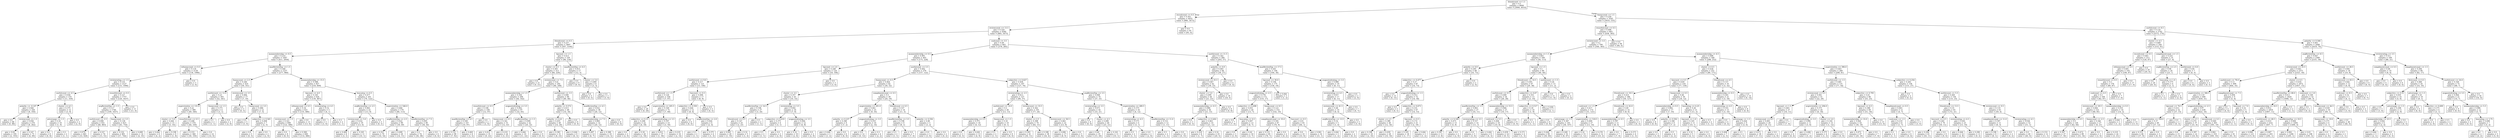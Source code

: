 digraph Tree {
node [shape=box] ;
0 [label="friendcount <= 1.5\ngini = 0.5\nsamples = 8000\nvalue = [3990, 4010]"] ;
1 [label="recoolcount <= 0.5\ngini = 0.343\nsamples = 4455\nvalue = [980, 3475]"] ;
0 -> 1 [labeldistance=2.5, labelangle=45, headlabel="True"] ;
2 [label="reviewcount <= 13.5\ngini = 0.324\nsamples = 4360\nvalue = [885, 3475]"] ;
1 -> 2 ;
3 [label="friendcount <= 0.5\ngini = 0.237\nsamples = 3697\nvalue = [507, 3190]"] ;
2 -> 3 ;
4 [label="monmembership <= 0.5\ngini = 0.214\nsamples = 3367\nvalue = [411, 2956]"] ;
3 -> 4 ;
5 [label="refunnycount <= 0.5\ngini = 0.118\nsamples = 2130\nvalue = [134, 1996]"] ;
4 -> 5 ;
6 [label="reviewrating <= 1.5\ngini = 0.116\nsamples = 2127\nvalue = [131, 1996]"] ;
5 -> 6 ;
7 [label="usefulcount <= 4.5\ngini = 0.058\nsamples = 370\nvalue = [11, 359]"] ;
6 -> 7 ;
8 [label="polarity <= -0.107\ngini = 0.044\nsamples = 358\nvalue = [8, 350]"] ;
7 -> 8 ;
9 [label="gini = 0.0\nsamples = 88\nvalue = [0, 88]"] ;
8 -> 9 ;
10 [label="reviewcount <= 1.5\ngini = 0.058\nsamples = 270\nvalue = [8, 262]"] ;
8 -> 10 ;
11 [label="gini = 0.02\nsamples = 195\nvalue = [2, 193]"] ;
10 -> 11 ;
12 [label="gini = 0.147\nsamples = 75\nvalue = [6, 69]"] ;
10 -> 12 ;
13 [label="cluster <= 4.5\ngini = 0.375\nsamples = 12\nvalue = [3, 9]"] ;
7 -> 13 ;
14 [label="pricerange <= 1.5\ngini = 0.18\nsamples = 10\nvalue = [1, 9]"] ;
13 -> 14 ;
15 [label="gini = 0.0\nsamples = 8\nvalue = [0, 8]"] ;
14 -> 15 ;
16 [label="gini = 0.5\nsamples = 2\nvalue = [1, 1]"] ;
14 -> 16 ;
17 [label="gini = 0.0\nsamples = 2\nvalue = [2, 0]"] ;
13 -> 17 ;
18 [label="reusefulcount <= 0.5\ngini = 0.127\nsamples = 1757\nvalue = [120, 1637]"] ;
6 -> 18 ;
19 [label="avgReviewDay <= 1.5\ngini = 0.117\nsamples = 1746\nvalue = [109, 1637]"] ;
18 -> 19 ;
20 [label="usefulcount <= 2.5\ngini = 0.098\nsamples = 931\nvalue = [48, 883]"] ;
19 -> 20 ;
21 [label="gini = 0.074\nsamples = 861\nvalue = [33, 828]"] ;
20 -> 21 ;
22 [label="gini = 0.337\nsamples = 70\nvalue = [15, 55]"] ;
20 -> 22 ;
23 [label="funnycount <= 3.5\ngini = 0.138\nsamples = 815\nvalue = [61, 754]"] ;
19 -> 23 ;
24 [label="gini = 0.132\nsamples = 801\nvalue = [57, 744]"] ;
23 -> 24 ;
25 [label="gini = 0.408\nsamples = 14\nvalue = [4, 10]"] ;
23 -> 25 ;
26 [label="gini = 0.0\nsamples = 11\nvalue = [11, 0]"] ;
18 -> 26 ;
27 [label="gini = 0.0\nsamples = 3\nvalue = [3, 0]"] ;
5 -> 27 ;
28 [label="maxReviewDay <= 1.5\ngini = 0.348\nsamples = 1237\nvalue = [277, 960]"] ;
4 -> 28 ;
29 [label="funnycount <= 2.5\ngini = 0.246\nsamples = 410\nvalue = [59, 351]"] ;
28 -> 29 ;
30 [label="usefulcount <= 12.0\ngini = 0.23\nsamples = 393\nvalue = [52, 341]"] ;
29 -> 30 ;
31 [label="avgreviewlen <= 131.0\ngini = 0.22\nsamples = 389\nvalue = [49, 340]"] ;
30 -> 31 ;
32 [label="cluster <= 5.0\ngini = 0.444\nsamples = 15\nvalue = [5, 10]"] ;
31 -> 32 ;
33 [label="gini = 0.444\nsamples = 6\nvalue = [4, 2]"] ;
32 -> 33 ;
34 [label="gini = 0.198\nsamples = 9\nvalue = [1, 8]"] ;
32 -> 34 ;
35 [label="reusefulcount <= 0.5\ngini = 0.208\nsamples = 374\nvalue = [44, 330]"] ;
31 -> 35 ;
36 [label="gini = 0.153\nsamples = 360\nvalue = [30, 330]"] ;
35 -> 36 ;
37 [label="gini = 0.0\nsamples = 14\nvalue = [14, 0]"] ;
35 -> 37 ;
38 [label="funnycount <= 1.5\ngini = 0.375\nsamples = 4\nvalue = [3, 1]"] ;
30 -> 38 ;
39 [label="gini = 0.5\nsamples = 2\nvalue = [1, 1]"] ;
38 -> 39 ;
40 [label="gini = 0.0\nsamples = 2\nvalue = [2, 0]"] ;
38 -> 40 ;
41 [label="reviewcount <= 3.5\ngini = 0.484\nsamples = 17\nvalue = [7, 10]"] ;
29 -> 41 ;
42 [label="gini = 0.0\nsamples = 5\nvalue = [0, 5]"] ;
41 -> 42 ;
43 [label="funnycount <= 3.5\ngini = 0.486\nsamples = 12\nvalue = [7, 5]"] ;
41 -> 43 ;
44 [label="gini = 0.0\nsamples = 5\nvalue = [5, 0]"] ;
43 -> 44 ;
45 [label="subjective <= 0.565\ngini = 0.408\nsamples = 7\nvalue = [2, 5]"] ;
43 -> 45 ;
46 [label="gini = 0.0\nsamples = 5\nvalue = [0, 5]"] ;
45 -> 46 ;
47 [label="gini = 0.0\nsamples = 2\nvalue = [2, 0]"] ;
45 -> 47 ;
48 [label="monmembership <= 15.5\ngini = 0.388\nsamples = 827\nvalue = [218, 609]"] ;
28 -> 48 ;
49 [label="tipcount <= 4.0\ngini = 0.345\nsamples = 626\nvalue = [139, 487]"] ;
48 -> 49 ;
50 [label="refunnycount <= 0.5\ngini = 0.34\nsamples = 621\nvalue = [135, 486]"] ;
49 -> 50 ;
51 [label="reviewcount <= 1.5\ngini = 0.321\nsamples = 608\nvalue = [122, 486]"] ;
50 -> 51 ;
52 [label="gini = 0.0\nsamples = 8\nvalue = [8, 0]"] ;
51 -> 52 ;
53 [label="gini = 0.308\nsamples = 600\nvalue = [114, 486]"] ;
51 -> 53 ;
54 [label="gini = 0.0\nsamples = 13\nvalue = [13, 0]"] ;
50 -> 54 ;
55 [label="reviewrating <= 4.5\ngini = 0.32\nsamples = 5\nvalue = [4, 1]"] ;
49 -> 55 ;
56 [label="gini = 0.0\nsamples = 3\nvalue = [3, 0]"] ;
55 -> 56 ;
57 [label="gini = 0.5\nsamples = 2\nvalue = [1, 1]"] ;
55 -> 57 ;
58 [label="buscateg <= 0.5\ngini = 0.477\nsamples = 201\nvalue = [79, 122]"] ;
48 -> 58 ;
59 [label="avgReviewDay <= 2.5\ngini = 0.483\nsamples = 22\nvalue = [13, 9]"] ;
58 -> 59 ;
60 [label="reviewcount <= 5.0\ngini = 0.432\nsamples = 19\nvalue = [13, 6]"] ;
59 -> 60 ;
61 [label="gini = 0.469\nsamples = 8\nvalue = [3, 5]"] ;
60 -> 61 ;
62 [label="gini = 0.165\nsamples = 11\nvalue = [10, 1]"] ;
60 -> 62 ;
63 [label="gini = 0.0\nsamples = 3\nvalue = [0, 3]"] ;
59 -> 63 ;
64 [label="avgreviewlen <= 546.0\ngini = 0.466\nsamples = 179\nvalue = [66, 113]"] ;
58 -> 64 ;
65 [label="avgReviewDay <= 2.5\ngini = 0.422\nsamples = 99\nvalue = [30, 69]"] ;
64 -> 65 ;
66 [label="gini = 0.353\nsamples = 70\nvalue = [16, 54]"] ;
65 -> 66 ;
67 [label="gini = 0.499\nsamples = 29\nvalue = [14, 15]"] ;
65 -> 67 ;
68 [label="maxReviewDay <= 7.5\ngini = 0.495\nsamples = 80\nvalue = [36, 44]"] ;
64 -> 68 ;
69 [label="gini = 0.5\nsamples = 74\nvalue = [36, 38]"] ;
68 -> 69 ;
70 [label="gini = 0.0\nsamples = 6\nvalue = [0, 6]"] ;
68 -> 70 ;
71 [label="tipcount <= 1.5\ngini = 0.413\nsamples = 330\nvalue = [96, 234]"] ;
3 -> 71 ;
72 [label="cluster <= 0.5\ngini = 0.393\nsamples = 313\nvalue = [84, 229]"] ;
71 -> 72 ;
73 [label="gini = 0.0\nsamples = 21\nvalue = [0, 21]"] ;
72 -> 73 ;
74 [label="reviewcount <= 7.5\ngini = 0.41\nsamples = 292\nvalue = [84, 208]"] ;
72 -> 74 ;
75 [label="monmembership <= 1.5\ngini = 0.336\nsamples = 206\nvalue = [44, 162]"] ;
74 -> 75 ;
76 [label="reusefulcount <= 0.5\ngini = 0.196\nsamples = 109\nvalue = [12, 97]"] ;
75 -> 76 ;
77 [label="maxReviewDay <= 4.5\ngini = 0.169\nsamples = 107\nvalue = [10, 97]"] ;
76 -> 77 ;
78 [label="gini = 0.131\nsamples = 99\nvalue = [7, 92]"] ;
77 -> 78 ;
79 [label="gini = 0.469\nsamples = 8\nvalue = [3, 5]"] ;
77 -> 79 ;
80 [label="gini = 0.0\nsamples = 2\nvalue = [2, 0]"] ;
76 -> 80 ;
81 [label="avgpostedrating <= 3.5\ngini = 0.442\nsamples = 97\nvalue = [32, 65]"] ;
75 -> 81 ;
82 [label="funnycount <= 0.5\ngini = 0.341\nsamples = 55\nvalue = [12, 43]"] ;
81 -> 82 ;
83 [label="gini = 0.412\nsamples = 31\nvalue = [9, 22]"] ;
82 -> 83 ;
84 [label="gini = 0.219\nsamples = 24\nvalue = [3, 21]"] ;
82 -> 84 ;
85 [label="avgReviewDay <= 1.5\ngini = 0.499\nsamples = 42\nvalue = [20, 22]"] ;
81 -> 85 ;
86 [label="gini = 0.444\nsamples = 33\nvalue = [11, 22]"] ;
85 -> 86 ;
87 [label="gini = 0.0\nsamples = 9\nvalue = [9, 0]"] ;
85 -> 87 ;
88 [label="usefulcount <= 3.5\ngini = 0.498\nsamples = 86\nvalue = [40, 46]"] ;
74 -> 88 ;
89 [label="polarity <= 0.572\ngini = 0.413\nsamples = 48\nvalue = [14, 34]"] ;
88 -> 89 ;
90 [label="polarity <= 0.41\ngini = 0.455\nsamples = 40\nvalue = [14, 26]"] ;
89 -> 90 ;
91 [label="gini = 0.383\nsamples = 31\nvalue = [8, 23]"] ;
90 -> 91 ;
92 [label="gini = 0.444\nsamples = 9\nvalue = [6, 3]"] ;
90 -> 92 ;
93 [label="gini = 0.0\nsamples = 8\nvalue = [0, 8]"] ;
89 -> 93 ;
94 [label="maxReviewDay <= 4.5\ngini = 0.432\nsamples = 38\nvalue = [26, 12]"] ;
88 -> 94 ;
95 [label="monmembership <= 7.5\ngini = 0.469\nsamples = 32\nvalue = [20, 12]"] ;
94 -> 95 ;
96 [label="gini = 0.497\nsamples = 13\nvalue = [6, 7]"] ;
95 -> 96 ;
97 [label="gini = 0.388\nsamples = 19\nvalue = [14, 5]"] ;
95 -> 97 ;
98 [label="gini = 0.0\nsamples = 6\nvalue = [6, 0]"] ;
94 -> 98 ;
99 [label="maxReviewDay <= 4.5\ngini = 0.415\nsamples = 17\nvalue = [12, 5]"] ;
71 -> 99 ;
100 [label="gini = 0.0\nsamples = 9\nvalue = [9, 0]"] ;
99 -> 100 ;
101 [label="cluster <= 5.0\ngini = 0.469\nsamples = 8\nvalue = [3, 5]"] ;
99 -> 101 ;
102 [label="gini = 0.0\nsamples = 5\nvalue = [0, 5]"] ;
101 -> 102 ;
103 [label="gini = 0.0\nsamples = 3\nvalue = [3, 0]"] ;
101 -> 103 ;
104 [label="coolcount <= 3.5\ngini = 0.49\nsamples = 663\nvalue = [378, 285]"] ;
2 -> 104 ;
105 [label="monmembership <= 0.5\ngini = 0.491\nsamples = 403\nvalue = [175, 228]"] ;
104 -> 105 ;
106 [label="tipcount <= 2.0\ngini = 0.248\nsamples = 124\nvalue = [18, 106]"] ;
105 -> 106 ;
107 [label="usefulcount <= 9.0\ngini = 0.217\nsamples = 121\nvalue = [15, 106]"] ;
106 -> 107 ;
108 [label="usefulcount <= 1.5\ngini = 0.126\nsamples = 104\nvalue = [7, 97]"] ;
107 -> 108 ;
109 [label="gini = 0.0\nsamples = 29\nvalue = [0, 29]"] ;
108 -> 109 ;
110 [label="avgreviewlen <= 205.5\ngini = 0.169\nsamples = 75\nvalue = [7, 68]"] ;
108 -> 110 ;
111 [label="subjective <= 0.15\ngini = 0.298\nsamples = 22\nvalue = [4, 18]"] ;
110 -> 111 ;
112 [label="gini = 0.0\nsamples = 2\nvalue = [2, 0]"] ;
111 -> 112 ;
113 [label="gini = 0.18\nsamples = 20\nvalue = [2, 18]"] ;
111 -> 113 ;
114 [label="avgpostedrating <= 3.5\ngini = 0.107\nsamples = 53\nvalue = [3, 50]"] ;
110 -> 114 ;
115 [label="gini = 0.053\nsamples = 37\nvalue = [1, 36]"] ;
114 -> 115 ;
116 [label="gini = 0.219\nsamples = 16\nvalue = [2, 14]"] ;
114 -> 116 ;
117 [label="fancount <= 0.5\ngini = 0.498\nsamples = 17\nvalue = [8, 9]"] ;
107 -> 117 ;
118 [label="subjective <= 0.559\ngini = 0.444\nsamples = 12\nvalue = [8, 4]"] ;
117 -> 118 ;
119 [label="gini = 0.0\nsamples = 6\nvalue = [6, 0]"] ;
118 -> 119 ;
120 [label="avgReviewDay <= 2.0\ngini = 0.444\nsamples = 6\nvalue = [2, 4]"] ;
118 -> 120 ;
121 [label="gini = 0.5\nsamples = 2\nvalue = [1, 1]"] ;
120 -> 121 ;
122 [label="gini = 0.375\nsamples = 4\nvalue = [1, 3]"] ;
120 -> 122 ;
123 [label="gini = 0.0\nsamples = 5\nvalue = [0, 5]"] ;
117 -> 123 ;
124 [label="gini = 0.0\nsamples = 3\nvalue = [3, 0]"] ;
106 -> 124 ;
125 [label="usefulcount <= 3.5\ngini = 0.492\nsamples = 279\nvalue = [157, 122]"] ;
105 -> 125 ;
126 [label="funnycount <= 0.5\ngini = 0.464\nsamples = 82\nvalue = [30, 52]"] ;
125 -> 126 ;
127 [label="cluster <= 3.5\ngini = 0.357\nsamples = 43\nvalue = [10, 33]"] ;
126 -> 127 ;
128 [label="maxReviewDay <= 14.5\ngini = 0.198\nsamples = 27\nvalue = [3, 24]"] ;
127 -> 128 ;
129 [label="friendcount <= 0.5\ngini = 0.147\nsamples = 25\nvalue = [2, 23]"] ;
128 -> 129 ;
130 [label="gini = 0.095\nsamples = 20\nvalue = [1, 19]"] ;
129 -> 130 ;
131 [label="gini = 0.32\nsamples = 5\nvalue = [1, 4]"] ;
129 -> 131 ;
132 [label="gini = 0.5\nsamples = 2\nvalue = [1, 1]"] ;
128 -> 132 ;
133 [label="reviewrating <= 3.5\ngini = 0.492\nsamples = 16\nvalue = [7, 9]"] ;
127 -> 133 ;
134 [label="subjective <= 0.619\ngini = 0.375\nsamples = 4\nvalue = [3, 1]"] ;
133 -> 134 ;
135 [label="gini = 0.5\nsamples = 2\nvalue = [1, 1]"] ;
134 -> 135 ;
136 [label="gini = 0.0\nsamples = 2\nvalue = [2, 0]"] ;
134 -> 136 ;
137 [label="avgpostedrating <= 3.5\ngini = 0.444\nsamples = 12\nvalue = [4, 8]"] ;
133 -> 137 ;
138 [label="gini = 0.32\nsamples = 10\nvalue = [2, 8]"] ;
137 -> 138 ;
139 [label="gini = 0.0\nsamples = 2\nvalue = [2, 0]"] ;
137 -> 139 ;
140 [label="complimentcount <= 0.5\ngini = 0.5\nsamples = 39\nvalue = [20, 19]"] ;
126 -> 140 ;
141 [label="avgreviewlen <= 291.0\ngini = 0.461\nsamples = 25\nvalue = [9, 16]"] ;
140 -> 141 ;
142 [label="polarity <= 0.237\ngini = 0.346\nsamples = 9\nvalue = [7, 2]"] ;
141 -> 142 ;
143 [label="gini = 0.444\nsamples = 3\nvalue = [1, 2]"] ;
142 -> 143 ;
144 [label="gini = 0.0\nsamples = 6\nvalue = [6, 0]"] ;
142 -> 144 ;
145 [label="avgpostedrating <= 3.5\ngini = 0.219\nsamples = 16\nvalue = [2, 14]"] ;
141 -> 145 ;
146 [label="gini = 0.0\nsamples = 12\nvalue = [0, 12]"] ;
145 -> 146 ;
147 [label="gini = 0.5\nsamples = 4\nvalue = [2, 2]"] ;
145 -> 147 ;
148 [label="friendcount <= 0.5\ngini = 0.337\nsamples = 14\nvalue = [11, 3]"] ;
140 -> 148 ;
149 [label="maxReviewDay <= 3.5\ngini = 0.198\nsamples = 9\nvalue = [8, 1]"] ;
148 -> 149 ;
150 [label="gini = 0.5\nsamples = 2\nvalue = [1, 1]"] ;
149 -> 150 ;
151 [label="gini = 0.0\nsamples = 7\nvalue = [7, 0]"] ;
149 -> 151 ;
152 [label="polarity <= 0.556\ngini = 0.48\nsamples = 5\nvalue = [3, 2]"] ;
148 -> 152 ;
153 [label="gini = 0.0\nsamples = 3\nvalue = [3, 0]"] ;
152 -> 153 ;
154 [label="gini = 0.0\nsamples = 2\nvalue = [0, 2]"] ;
152 -> 154 ;
155 [label="subjective <= 0.627\ngini = 0.458\nsamples = 197\nvalue = [127, 70]"] ;
125 -> 155 ;
156 [label="reviewrating <= 2.5\ngini = 0.413\nsamples = 127\nvalue = [90, 37]"] ;
155 -> 156 ;
157 [label="usefulcount <= 14.0\ngini = 0.5\nsamples = 26\nvalue = [13, 13]"] ;
156 -> 157 ;
158 [label="monmembership <= 2.5\ngini = 0.375\nsamples = 16\nvalue = [4, 12]"] ;
157 -> 158 ;
159 [label="gini = 0.0\nsamples = 3\nvalue = [0, 3]"] ;
158 -> 159 ;
160 [label="gini = 0.426\nsamples = 13\nvalue = [4, 9]"] ;
158 -> 160 ;
161 [label="funnycount <= 1.5\ngini = 0.18\nsamples = 10\nvalue = [9, 1]"] ;
157 -> 161 ;
162 [label="gini = 0.5\nsamples = 2\nvalue = [1, 1]"] ;
161 -> 162 ;
163 [label="gini = 0.0\nsamples = 8\nvalue = [8, 0]"] ;
161 -> 163 ;
164 [label="reviewcount <= 33.5\ngini = 0.362\nsamples = 101\nvalue = [77, 24]"] ;
156 -> 164 ;
165 [label="cluster <= 2.5\ngini = 0.308\nsamples = 79\nvalue = [64, 15]"] ;
164 -> 165 ;
166 [label="gini = 0.393\nsamples = 41\nvalue = [30, 11]"] ;
165 -> 166 ;
167 [label="gini = 0.188\nsamples = 38\nvalue = [34, 4]"] ;
165 -> 167 ;
168 [label="reviewcount <= 58.5\ngini = 0.483\nsamples = 22\nvalue = [13, 9]"] ;
164 -> 168 ;
169 [label="gini = 0.498\nsamples = 17\nvalue = [8, 9]"] ;
168 -> 169 ;
170 [label="gini = 0.0\nsamples = 5\nvalue = [5, 0]"] ;
168 -> 170 ;
171 [label="avgReviewDay <= 3.5\ngini = 0.498\nsamples = 70\nvalue = [37, 33]"] ;
155 -> 171 ;
172 [label="reviewrating <= 3.5\ngini = 0.475\nsamples = 54\nvalue = [33, 21]"] ;
171 -> 172 ;
173 [label="gini = 0.0\nsamples = 8\nvalue = [8, 0]"] ;
172 -> 173 ;
174 [label="cluster <= 4.5\ngini = 0.496\nsamples = 46\nvalue = [25, 21]"] ;
172 -> 174 ;
175 [label="gini = 0.49\nsamples = 35\nvalue = [15, 20]"] ;
174 -> 175 ;
176 [label="gini = 0.165\nsamples = 11\nvalue = [10, 1]"] ;
174 -> 176 ;
177 [label="avgreviewlen <= 289.5\ngini = 0.375\nsamples = 16\nvalue = [4, 12]"] ;
171 -> 177 ;
178 [label="reviewrating <= 4.5\ngini = 0.375\nsamples = 4\nvalue = [3, 1]"] ;
177 -> 178 ;
179 [label="gini = 0.5\nsamples = 2\nvalue = [1, 1]"] ;
178 -> 179 ;
180 [label="gini = 0.0\nsamples = 2\nvalue = [2, 0]"] ;
178 -> 180 ;
181 [label="maxReviewDay <= 11.0\ngini = 0.153\nsamples = 12\nvalue = [1, 11]"] ;
177 -> 181 ;
182 [label="gini = 0.5\nsamples = 2\nvalue = [1, 1]"] ;
181 -> 182 ;
183 [label="gini = 0.0\nsamples = 10\nvalue = [0, 10]"] ;
181 -> 183 ;
184 [label="usefulcount <= 11.5\ngini = 0.342\nsamples = 260\nvalue = [203, 57]"] ;
104 -> 184 ;
185 [label="polarity <= 0.9\ngini = 0.483\nsamples = 66\nvalue = [39, 27]"] ;
184 -> 185 ;
186 [label="reviewcount <= 25.5\ngini = 0.467\nsamples = 62\nvalue = [39, 23]"] ;
185 -> 186 ;
187 [label="cluster <= 5.0\ngini = 0.499\nsamples = 44\nvalue = [21, 23]"] ;
186 -> 187 ;
188 [label="monmembership <= 0.5\ngini = 0.486\nsamples = 36\nvalue = [21, 15]"] ;
187 -> 188 ;
189 [label="gini = 0.0\nsamples = 3\nvalue = [0, 3]"] ;
188 -> 189 ;
190 [label="subjective <= 0.402\ngini = 0.463\nsamples = 33\nvalue = [21, 12]"] ;
188 -> 190 ;
191 [label="gini = 0.219\nsamples = 8\nvalue = [1, 7]"] ;
190 -> 191 ;
192 [label="gini = 0.32\nsamples = 25\nvalue = [20, 5]"] ;
190 -> 192 ;
193 [label="gini = 0.0\nsamples = 8\nvalue = [0, 8]"] ;
187 -> 193 ;
194 [label="gini = 0.0\nsamples = 18\nvalue = [18, 0]"] ;
186 -> 194 ;
195 [label="gini = 0.0\nsamples = 4\nvalue = [0, 4]"] ;
185 -> 195 ;
196 [label="maxReviewDay <= 17.5\ngini = 0.261\nsamples = 194\nvalue = [164, 30]"] ;
184 -> 196 ;
197 [label="tipcount <= 30.0\ngini = 0.194\nsamples = 175\nvalue = [156, 19]"] ;
196 -> 197 ;
198 [label="avgpostedrating <= 2.5\ngini = 0.178\nsamples = 172\nvalue = [155, 17]"] ;
197 -> 198 ;
199 [label="subjective <= 0.498\ngini = 0.455\nsamples = 20\nvalue = [13, 7]"] ;
198 -> 199 ;
200 [label="gini = 0.0\nsamples = 7\nvalue = [7, 0]"] ;
199 -> 200 ;
201 [label="buscateg <= 0.5\ngini = 0.497\nsamples = 13\nvalue = [6, 7]"] ;
199 -> 201 ;
202 [label="gini = 0.0\nsamples = 3\nvalue = [3, 0]"] ;
201 -> 202 ;
203 [label="gini = 0.42\nsamples = 10\nvalue = [3, 7]"] ;
201 -> 203 ;
204 [label="funnycount <= 8.5\ngini = 0.123\nsamples = 152\nvalue = [142, 10]"] ;
198 -> 204 ;
205 [label="complimentcount <= 35.0\ngini = 0.185\nsamples = 87\nvalue = [78, 9]"] ;
204 -> 205 ;
206 [label="gini = 0.151\nsamples = 85\nvalue = [78, 7]"] ;
205 -> 206 ;
207 [label="gini = 0.0\nsamples = 2\nvalue = [0, 2]"] ;
205 -> 207 ;
208 [label="fancount <= 0.5\ngini = 0.03\nsamples = 65\nvalue = [64, 1]"] ;
204 -> 208 ;
209 [label="gini = 0.0\nsamples = 33\nvalue = [33, 0]"] ;
208 -> 209 ;
210 [label="gini = 0.061\nsamples = 32\nvalue = [31, 1]"] ;
208 -> 210 ;
211 [label="gini = 0.444\nsamples = 3\nvalue = [1, 2]"] ;
197 -> 211 ;
212 [label="avgpostedrating <= 3.5\ngini = 0.488\nsamples = 19\nvalue = [8, 11]"] ;
196 -> 212 ;
213 [label="reviewrating <= 4.5\ngini = 0.457\nsamples = 17\nvalue = [6, 11]"] ;
212 -> 213 ;
214 [label="reviewcount <= 41.5\ngini = 0.48\nsamples = 10\nvalue = [6, 4]"] ;
213 -> 214 ;
215 [label="avgReviewDay <= 13.5\ngini = 0.32\nsamples = 5\nvalue = [1, 4]"] ;
214 -> 215 ;
216 [label="gini = 0.444\nsamples = 3\nvalue = [1, 2]"] ;
215 -> 216 ;
217 [label="gini = 0.0\nsamples = 2\nvalue = [0, 2]"] ;
215 -> 217 ;
218 [label="gini = 0.0\nsamples = 5\nvalue = [5, 0]"] ;
214 -> 218 ;
219 [label="gini = 0.0\nsamples = 7\nvalue = [0, 7]"] ;
213 -> 219 ;
220 [label="gini = 0.0\nsamples = 2\nvalue = [2, 0]"] ;
212 -> 220 ;
221 [label="gini = 0.0\nsamples = 95\nvalue = [95, 0]"] ;
1 -> 221 ;
222 [label="funnycount <= 1.5\ngini = 0.256\nsamples = 3545\nvalue = [3010, 535]"] ;
0 -> 222 [labeldistance=2.5, labelangle=-45, headlabel="False"] ;
223 [label="reusefulcount <= 0.5\ngini = 0.496\nsamples = 803\nvalue = [438, 365]"] ;
222 -> 223 ;
224 [label="reviewcount <= 3.5\ngini = 0.5\nsamples = 709\nvalue = [344, 365]"] ;
223 -> 224 ;
225 [label="monmembership <= 1.5\ngini = 0.443\nsamples = 169\nvalue = [56, 113]"] ;
224 -> 225 ;
226 [label="polarity <= 0.9\ngini = 0.295\nsamples = 89\nvalue = [16, 73]"] ;
225 -> 226 ;
227 [label="subjective <= 0.477\ngini = 0.27\nsamples = 87\nvalue = [14, 73]"] ;
226 -> 227 ;
228 [label="gini = 0.0\nsamples = 15\nvalue = [0, 15]"] ;
227 -> 228 ;
229 [label="avgpostedrating <= 1.5\ngini = 0.313\nsamples = 72\nvalue = [14, 58]"] ;
227 -> 229 ;
230 [label="gini = 0.0\nsamples = 5\nvalue = [0, 5]"] ;
229 -> 230 ;
231 [label="subjective <= 0.673\ngini = 0.331\nsamples = 67\nvalue = [14, 53]"] ;
229 -> 231 ;
232 [label="cluster <= 2.5\ngini = 0.386\nsamples = 46\nvalue = [12, 34]"] ;
231 -> 232 ;
233 [label="gini = 0.198\nsamples = 18\nvalue = [2, 16]"] ;
232 -> 233 ;
234 [label="gini = 0.459\nsamples = 28\nvalue = [10, 18]"] ;
232 -> 234 ;
235 [label="tipcount <= 0.5\ngini = 0.172\nsamples = 21\nvalue = [2, 19]"] ;
231 -> 235 ;
236 [label="gini = 0.105\nsamples = 18\nvalue = [1, 17]"] ;
235 -> 236 ;
237 [label="gini = 0.444\nsamples = 3\nvalue = [1, 2]"] ;
235 -> 237 ;
238 [label="gini = 0.0\nsamples = 2\nvalue = [2, 0]"] ;
226 -> 238 ;
239 [label="tipcount <= 1.5\ngini = 0.5\nsamples = 80\nvalue = [40, 40]"] ;
225 -> 239 ;
240 [label="friendcount <= 14.5\ngini = 0.491\nsamples = 67\nvalue = [29, 38]"] ;
239 -> 240 ;
241 [label="usefulcount <= 0.5\ngini = 0.499\nsamples = 54\nvalue = [26, 28]"] ;
240 -> 241 ;
242 [label="maxReviewDay <= 1.5\ngini = 0.483\nsamples = 27\nvalue = [16, 11]"] ;
241 -> 242 ;
243 [label="polarity <= 0.169\ngini = 0.473\nsamples = 13\nvalue = [5, 8]"] ;
242 -> 243 ;
244 [label="gini = 0.397\nsamples = 11\nvalue = [3, 8]"] ;
243 -> 244 ;
245 [label="gini = 0.0\nsamples = 2\nvalue = [2, 0]"] ;
243 -> 245 ;
246 [label="reviewrating <= 3.5\ngini = 0.337\nsamples = 14\nvalue = [11, 3]"] ;
242 -> 246 ;
247 [label="gini = 0.0\nsamples = 5\nvalue = [5, 0]"] ;
246 -> 247 ;
248 [label="gini = 0.444\nsamples = 9\nvalue = [6, 3]"] ;
246 -> 248 ;
249 [label="monmembership <= 15.5\ngini = 0.466\nsamples = 27\nvalue = [10, 17]"] ;
241 -> 249 ;
250 [label="coolcount <= 0.5\ngini = 0.494\nsamples = 18\nvalue = [10, 8]"] ;
249 -> 250 ;
251 [label="gini = 0.459\nsamples = 14\nvalue = [9, 5]"] ;
250 -> 251 ;
252 [label="gini = 0.375\nsamples = 4\nvalue = [1, 3]"] ;
250 -> 252 ;
253 [label="gini = 0.0\nsamples = 9\nvalue = [0, 9]"] ;
249 -> 253 ;
254 [label="subjective <= 0.67\ngini = 0.355\nsamples = 13\nvalue = [3, 10]"] ;
240 -> 254 ;
255 [label="subjective <= 0.517\ngini = 0.18\nsamples = 10\nvalue = [1, 9]"] ;
254 -> 255 ;
256 [label="gini = 0.5\nsamples = 2\nvalue = [1, 1]"] ;
255 -> 256 ;
257 [label="gini = 0.0\nsamples = 8\nvalue = [0, 8]"] ;
255 -> 257 ;
258 [label="gini = 0.444\nsamples = 3\nvalue = [2, 1]"] ;
254 -> 258 ;
259 [label="usefulcount <= 1.5\ngini = 0.26\nsamples = 13\nvalue = [11, 2]"] ;
239 -> 259 ;
260 [label="gini = 0.0\nsamples = 11\nvalue = [11, 0]"] ;
259 -> 260 ;
261 [label="gini = 0.0\nsamples = 2\nvalue = [0, 2]"] ;
259 -> 261 ;
262 [label="monmembership <= 4.5\ngini = 0.498\nsamples = 540\nvalue = [288, 252]"] ;
224 -> 262 ;
263 [label="cluster <= 6.5\ngini = 0.434\nsamples = 251\nvalue = [80, 171]"] ;
262 -> 263 ;
264 [label="fancount <= 0.5\ngini = 0.459\nsamples = 216\nvalue = [77, 139]"] ;
263 -> 264 ;
265 [label="friendcount <= 18.5\ngini = 0.433\nsamples = 186\nvalue = [59, 127]"] ;
264 -> 265 ;
266 [label="coolcount <= 1.5\ngini = 0.417\nsamples = 172\nvalue = [51, 121]"] ;
265 -> 266 ;
267 [label="pricerange <= 1.5\ngini = 0.387\nsamples = 145\nvalue = [38, 107]"] ;
266 -> 267 ;
268 [label="gini = 0.444\nsamples = 90\nvalue = [30, 60]"] ;
267 -> 268 ;
269 [label="gini = 0.249\nsamples = 55\nvalue = [8, 47]"] ;
267 -> 269 ;
270 [label="avgreviewlen <= 518.5\ngini = 0.499\nsamples = 27\nvalue = [13, 14]"] ;
266 -> 270 ;
271 [label="gini = 0.32\nsamples = 15\nvalue = [3, 12]"] ;
270 -> 271 ;
272 [label="gini = 0.278\nsamples = 12\nvalue = [10, 2]"] ;
270 -> 272 ;
273 [label="friendcount <= 42.0\ngini = 0.49\nsamples = 14\nvalue = [8, 6]"] ;
265 -> 273 ;
274 [label="monmembership <= 0.5\ngini = 0.397\nsamples = 11\nvalue = [8, 3]"] ;
273 -> 274 ;
275 [label="gini = 0.0\nsamples = 7\nvalue = [7, 0]"] ;
274 -> 275 ;
276 [label="gini = 0.375\nsamples = 4\nvalue = [1, 3]"] ;
274 -> 276 ;
277 [label="gini = 0.0\nsamples = 3\nvalue = [0, 3]"] ;
273 -> 277 ;
278 [label="funnycount <= 0.5\ngini = 0.48\nsamples = 30\nvalue = [18, 12]"] ;
264 -> 278 ;
279 [label="monmembership <= 0.5\ngini = 0.484\nsamples = 17\nvalue = [7, 10]"] ;
278 -> 279 ;
280 [label="gini = 0.0\nsamples = 8\nvalue = [0, 8]"] ;
279 -> 280 ;
281 [label="polarity <= 0.592\ngini = 0.346\nsamples = 9\nvalue = [7, 2]"] ;
279 -> 281 ;
282 [label="gini = 0.0\nsamples = 5\nvalue = [5, 0]"] ;
281 -> 282 ;
283 [label="gini = 0.5\nsamples = 4\nvalue = [2, 2]"] ;
281 -> 283 ;
284 [label="busrating <= 4.25\ngini = 0.26\nsamples = 13\nvalue = [11, 2]"] ;
278 -> 284 ;
285 [label="tipcount <= 1.0\ngini = 0.165\nsamples = 11\nvalue = [10, 1]"] ;
284 -> 285 ;
286 [label="gini = 0.32\nsamples = 5\nvalue = [4, 1]"] ;
285 -> 286 ;
287 [label="gini = 0.0\nsamples = 6\nvalue = [6, 0]"] ;
285 -> 287 ;
288 [label="gini = 0.5\nsamples = 2\nvalue = [1, 1]"] ;
284 -> 288 ;
289 [label="friendcount <= 4.5\ngini = 0.157\nsamples = 35\nvalue = [3, 32]"] ;
263 -> 289 ;
290 [label="monmembership <= 0.5\ngini = 0.245\nsamples = 21\nvalue = [3, 18]"] ;
289 -> 290 ;
291 [label="reviewrating <= 4.5\ngini = 0.355\nsamples = 13\nvalue = [3, 10]"] ;
290 -> 291 ;
292 [label="gini = 0.0\nsamples = 4\nvalue = [0, 4]"] ;
291 -> 292 ;
293 [label="pricerange <= 1.5\ngini = 0.444\nsamples = 9\nvalue = [3, 6]"] ;
291 -> 293 ;
294 [label="gini = 0.408\nsamples = 7\nvalue = [2, 5]"] ;
293 -> 294 ;
295 [label="gini = 0.5\nsamples = 2\nvalue = [1, 1]"] ;
293 -> 295 ;
296 [label="gini = 0.0\nsamples = 8\nvalue = [0, 8]"] ;
290 -> 296 ;
297 [label="gini = 0.0\nsamples = 14\nvalue = [0, 14]"] ;
289 -> 297 ;
298 [label="avgreviewlen <= 396.0\ngini = 0.403\nsamples = 289\nvalue = [208, 81]"] ;
262 -> 298 ;
299 [label="usefulcount <= 1.5\ngini = 0.485\nsamples = 131\nvalue = [77, 54]"] ;
298 -> 299 ;
300 [label="reviewcount <= 9.5\ngini = 0.491\nsamples = 51\nvalue = [22, 29]"] ;
299 -> 300 ;
301 [label="tipcount <= 1.5\ngini = 0.483\nsamples = 27\nvalue = [16, 11]"] ;
300 -> 301 ;
302 [label="reviewcount <= 8.5\ngini = 0.495\nsamples = 20\nvalue = [9, 11]"] ;
301 -> 302 ;
303 [label="gini = 0.475\nsamples = 18\nvalue = [7, 11]"] ;
302 -> 303 ;
304 [label="gini = 0.0\nsamples = 2\nvalue = [2, 0]"] ;
302 -> 304 ;
305 [label="gini = 0.0\nsamples = 7\nvalue = [7, 0]"] ;
301 -> 305 ;
306 [label="avgreviewlen <= 294.0\ngini = 0.375\nsamples = 24\nvalue = [6, 18]"] ;
300 -> 306 ;
307 [label="avgpostedrating <= 3.5\ngini = 0.496\nsamples = 11\nvalue = [5, 6]"] ;
306 -> 307 ;
308 [label="gini = 0.0\nsamples = 4\nvalue = [0, 4]"] ;
307 -> 308 ;
309 [label="gini = 0.408\nsamples = 7\nvalue = [5, 2]"] ;
307 -> 309 ;
310 [label="cluster <= 2.0\ngini = 0.142\nsamples = 13\nvalue = [1, 12]"] ;
306 -> 310 ;
311 [label="gini = 0.375\nsamples = 4\nvalue = [1, 3]"] ;
310 -> 311 ;
312 [label="gini = 0.0\nsamples = 9\nvalue = [0, 9]"] ;
310 -> 312 ;
313 [label="subjective <= 0.795\ngini = 0.43\nsamples = 80\nvalue = [55, 25]"] ;
299 -> 313 ;
314 [label="tipcount <= 4.5\ngini = 0.386\nsamples = 69\nvalue = [51, 18]"] ;
313 -> 314 ;
315 [label="monmembership <= 33.0\ngini = 0.444\nsamples = 54\nvalue = [36, 18]"] ;
314 -> 315 ;
316 [label="gini = 0.473\nsamples = 47\nvalue = [29, 18]"] ;
315 -> 316 ;
317 [label="gini = 0.0\nsamples = 7\nvalue = [7, 0]"] ;
315 -> 317 ;
318 [label="gini = 0.0\nsamples = 15\nvalue = [15, 0]"] ;
314 -> 318 ;
319 [label="complimentcount <= 0.5\ngini = 0.463\nsamples = 11\nvalue = [4, 7]"] ;
313 -> 319 ;
320 [label="coolcount <= 1.5\ngini = 0.219\nsamples = 8\nvalue = [1, 7]"] ;
319 -> 320 ;
321 [label="gini = 0.5\nsamples = 2\nvalue = [1, 1]"] ;
320 -> 321 ;
322 [label="gini = 0.0\nsamples = 6\nvalue = [0, 6]"] ;
320 -> 322 ;
323 [label="gini = 0.0\nsamples = 3\nvalue = [3, 0]"] ;
319 -> 323 ;
324 [label="subjective <= 0.254\ngini = 0.283\nsamples = 158\nvalue = [131, 27]"] ;
298 -> 324 ;
325 [label="gini = 0.0\nsamples = 2\nvalue = [0, 2]"] ;
324 -> 325 ;
326 [label="usefulcount <= 5.5\ngini = 0.269\nsamples = 156\nvalue = [131, 25]"] ;
324 -> 326 ;
327 [label="friendcount <= 13.5\ngini = 0.35\nsamples = 93\nvalue = [72, 21]"] ;
326 -> 327 ;
328 [label="fancount <= 0.5\ngini = 0.265\nsamples = 70\nvalue = [59, 11]"] ;
327 -> 328 ;
329 [label="gini = 0.296\nsamples = 61\nvalue = [50, 11]"] ;
328 -> 329 ;
330 [label="gini = 0.0\nsamples = 9\nvalue = [9, 0]"] ;
328 -> 330 ;
331 [label="reviewrating <= 4.5\ngini = 0.491\nsamples = 23\nvalue = [13, 10]"] ;
327 -> 331 ;
332 [label="gini = 0.444\nsamples = 12\nvalue = [4, 8]"] ;
331 -> 332 ;
333 [label="gini = 0.298\nsamples = 11\nvalue = [9, 2]"] ;
331 -> 333 ;
334 [label="reviewcount <= 9.5\ngini = 0.119\nsamples = 63\nvalue = [59, 4]"] ;
326 -> 334 ;
335 [label="complimentcount <= 11.0\ngini = 0.397\nsamples = 11\nvalue = [8, 3]"] ;
334 -> 335 ;
336 [label="gini = 0.198\nsamples = 9\nvalue = [8, 1]"] ;
335 -> 336 ;
337 [label="gini = 0.0\nsamples = 2\nvalue = [0, 2]"] ;
335 -> 337 ;
338 [label="reviewrating <= 4.5\ngini = 0.038\nsamples = 52\nvalue = [51, 1]"] ;
334 -> 338 ;
339 [label="gini = 0.0\nsamples = 40\nvalue = [40, 0]"] ;
338 -> 339 ;
340 [label="gini = 0.153\nsamples = 12\nvalue = [11, 1]"] ;
338 -> 340 ;
341 [label="gini = 0.0\nsamples = 94\nvalue = [94, 0]"] ;
223 -> 341 ;
342 [label="usefulcount <= 8.5\ngini = 0.116\nsamples = 2742\nvalue = [2572, 170]"] ;
222 -> 342 ;
343 [label="cluster <= 4.5\ngini = 0.468\nsamples = 244\nvalue = [153, 91]"] ;
342 -> 343 ;
344 [label="recoolcount <= 0.5\ngini = 0.483\nsamples = 213\nvalue = [126, 87]"] ;
343 -> 344 ;
345 [label="refunnycount <= 0.5\ngini = 0.495\nsamples = 193\nvalue = [106, 87]"] ;
344 -> 345 ;
346 [label="reusefulcount <= 0.5\ngini = 0.5\nsamples = 176\nvalue = [89, 87]"] ;
345 -> 346 ;
347 [label="coolcount <= 4.5\ngini = 0.5\nsamples = 169\nvalue = [82, 87]"] ;
346 -> 347 ;
348 [label="reviewcount <= 29.5\ngini = 0.494\nsamples = 153\nvalue = [68, 85]"] ;
347 -> 348 ;
349 [label="monmembership <= 0.5\ngini = 0.5\nsamples = 126\nvalue = [62, 64]"] ;
348 -> 349 ;
350 [label="gini = 0.307\nsamples = 37\nvalue = [7, 30]"] ;
349 -> 350 ;
351 [label="gini = 0.472\nsamples = 89\nvalue = [55, 34]"] ;
349 -> 351 ;
352 [label="funnycount <= 2.5\ngini = 0.346\nsamples = 27\nvalue = [6, 21]"] ;
348 -> 352 ;
353 [label="gini = 0.0\nsamples = 3\nvalue = [3, 0]"] ;
352 -> 353 ;
354 [label="gini = 0.219\nsamples = 24\nvalue = [3, 21]"] ;
352 -> 354 ;
355 [label="monmembership <= 0.5\ngini = 0.219\nsamples = 16\nvalue = [14, 2]"] ;
347 -> 355 ;
356 [label="gini = 0.444\nsamples = 3\nvalue = [1, 2]"] ;
355 -> 356 ;
357 [label="gini = 0.0\nsamples = 13\nvalue = [13, 0]"] ;
355 -> 357 ;
358 [label="gini = 0.0\nsamples = 7\nvalue = [7, 0]"] ;
346 -> 358 ;
359 [label="gini = 0.0\nsamples = 17\nvalue = [17, 0]"] ;
345 -> 359 ;
360 [label="gini = 0.0\nsamples = 20\nvalue = [20, 0]"] ;
344 -> 360 ;
361 [label="complimentcount <= 1.5\ngini = 0.225\nsamples = 31\nvalue = [27, 4]"] ;
343 -> 361 ;
362 [label="avgReviewDay <= 2.5\ngini = 0.08\nsamples = 24\nvalue = [23, 1]"] ;
361 -> 362 ;
363 [label="gini = 0.0\nsamples = 20\nvalue = [20, 0]"] ;
362 -> 363 ;
364 [label="buscateg <= 1.0\ngini = 0.375\nsamples = 4\nvalue = [3, 1]"] ;
362 -> 364 ;
365 [label="gini = 0.5\nsamples = 2\nvalue = [1, 1]"] ;
364 -> 365 ;
366 [label="gini = 0.0\nsamples = 2\nvalue = [2, 0]"] ;
364 -> 366 ;
367 [label="usefulcount <= 6.0\ngini = 0.49\nsamples = 7\nvalue = [4, 3]"] ;
361 -> 367 ;
368 [label="gini = 0.0\nsamples = 4\nvalue = [4, 0]"] ;
367 -> 368 ;
369 [label="gini = 0.0\nsamples = 3\nvalue = [0, 3]"] ;
367 -> 369 ;
370 [label="polarity <= 0.566\ngini = 0.061\nsamples = 2498\nvalue = [2419, 79]"] ;
342 -> 370 ;
371 [label="avgReviewDay <= 8.5\ngini = 0.047\nsamples = 2389\nvalue = [2331, 58]"] ;
370 -> 371 ;
372 [label="reviewcount <= 35.5\ngini = 0.041\nsamples = 2371\nvalue = [2321, 50]"] ;
371 -> 372 ;
373 [label="usefulcount <= 78.0\ngini = 0.13\nsamples = 499\nvalue = [464, 35]"] ;
372 -> 373 ;
374 [label="avgreviewlen <= 366.5\ngini = 0.119\nsamples = 490\nvalue = [459, 31]"] ;
373 -> 374 ;
375 [label="tipcount <= 76.5\ngini = 0.411\nsamples = 52\nvalue = [37, 15]"] ;
374 -> 375 ;
376 [label="avgreviewlen <= 358.0\ngini = 0.37\nsamples = 49\nvalue = [37, 12]"] ;
375 -> 376 ;
377 [label="gini = 0.315\nsamples = 46\nvalue = [37, 9]"] ;
376 -> 377 ;
378 [label="gini = 0.0\nsamples = 3\nvalue = [0, 3]"] ;
376 -> 378 ;
379 [label="gini = 0.0\nsamples = 3\nvalue = [0, 3]"] ;
375 -> 379 ;
380 [label="avgpostedrating <= 2.5\ngini = 0.07\nsamples = 438\nvalue = [422, 16]"] ;
374 -> 380 ;
381 [label="cluster <= 2.5\ngini = 0.272\nsamples = 37\nvalue = [31, 6]"] ;
380 -> 381 ;
382 [label="gini = 0.0\nsamples = 15\nvalue = [15, 0]"] ;
381 -> 382 ;
383 [label="gini = 0.397\nsamples = 22\nvalue = [16, 6]"] ;
381 -> 383 ;
384 [label="recoolcount <= 0.5\ngini = 0.049\nsamples = 401\nvalue = [391, 10]"] ;
380 -> 384 ;
385 [label="gini = 0.062\nsamples = 310\nvalue = [300, 10]"] ;
384 -> 385 ;
386 [label="gini = 0.0\nsamples = 91\nvalue = [91, 0]"] ;
384 -> 386 ;
387 [label="complimentcount <= 7.5\ngini = 0.494\nsamples = 9\nvalue = [5, 4]"] ;
373 -> 387 ;
388 [label="gini = 0.0\nsamples = 4\nvalue = [4, 0]"] ;
387 -> 388 ;
389 [label="fancount <= 7.0\ngini = 0.32\nsamples = 5\nvalue = [1, 4]"] ;
387 -> 389 ;
390 [label="gini = 0.5\nsamples = 2\nvalue = [1, 1]"] ;
389 -> 390 ;
391 [label="gini = 0.0\nsamples = 3\nvalue = [0, 3]"] ;
389 -> 391 ;
392 [label="cluster <= 6.5\ngini = 0.016\nsamples = 1872\nvalue = [1857, 15]"] ;
372 -> 392 ;
393 [label="maxReviewDay <= 68.0\ngini = 0.013\nsamples = 1820\nvalue = [1808, 12]"] ;
392 -> 393 ;
394 [label="monmembership <= 10.5\ngini = 0.012\nsamples = 1818\nvalue = [1807, 11]"] ;
393 -> 394 ;
395 [label="usefulcount <= 48.5\ngini = 0.033\nsamples = 414\nvalue = [407, 7]"] ;
394 -> 395 ;
396 [label="gini = 0.094\nsamples = 121\nvalue = [115, 6]"] ;
395 -> 396 ;
397 [label="gini = 0.007\nsamples = 293\nvalue = [292, 1]"] ;
395 -> 397 ;
398 [label="maxReviewDay <= 19.5\ngini = 0.006\nsamples = 1404\nvalue = [1400, 4]"] ;
394 -> 398 ;
399 [label="gini = 0.002\nsamples = 1206\nvalue = [1205, 1]"] ;
398 -> 399 ;
400 [label="gini = 0.03\nsamples = 198\nvalue = [195, 3]"] ;
398 -> 400 ;
401 [label="gini = 0.5\nsamples = 2\nvalue = [1, 1]"] ;
393 -> 401 ;
402 [label="coolcount <= 3.0\ngini = 0.109\nsamples = 52\nvalue = [49, 3]"] ;
392 -> 402 ;
403 [label="gini = 0.0\nsamples = 2\nvalue = [0, 2]"] ;
402 -> 403 ;
404 [label="reviewcount <= 44.5\ngini = 0.039\nsamples = 50\nvalue = [49, 1]"] ;
402 -> 404 ;
405 [label="funnycount <= 19.0\ngini = 0.375\nsamples = 4\nvalue = [3, 1]"] ;
404 -> 405 ;
406 [label="gini = 0.0\nsamples = 2\nvalue = [2, 0]"] ;
405 -> 406 ;
407 [label="gini = 0.5\nsamples = 2\nvalue = [1, 1]"] ;
405 -> 407 ;
408 [label="gini = 0.0\nsamples = 46\nvalue = [46, 0]"] ;
404 -> 408 ;
409 [label="usefulcount <= 28.5\ngini = 0.494\nsamples = 18\nvalue = [10, 8]"] ;
371 -> 409 ;
410 [label="reviewcount <= 65.5\ngini = 0.444\nsamples = 12\nvalue = [4, 8]"] ;
409 -> 410 ;
411 [label="coolcount <= 8.5\ngini = 0.32\nsamples = 5\nvalue = [4, 1]"] ;
410 -> 411 ;
412 [label="gini = 0.0\nsamples = 3\nvalue = [3, 0]"] ;
411 -> 412 ;
413 [label="gini = 0.5\nsamples = 2\nvalue = [1, 1]"] ;
411 -> 413 ;
414 [label="gini = 0.0\nsamples = 7\nvalue = [0, 7]"] ;
410 -> 414 ;
415 [label="gini = 0.0\nsamples = 6\nvalue = [6, 0]"] ;
409 -> 415 ;
416 [label="reviewrating <= 3.5\ngini = 0.311\nsamples = 109\nvalue = [88, 21]"] ;
370 -> 416 ;
417 [label="complimentcount <= 0.5\ngini = 0.48\nsamples = 10\nvalue = [6, 4]"] ;
416 -> 417 ;
418 [label="gini = 0.0\nsamples = 4\nvalue = [0, 4]"] ;
417 -> 418 ;
419 [label="gini = 0.0\nsamples = 6\nvalue = [6, 0]"] ;
417 -> 419 ;
420 [label="complimentcount <= 1.5\ngini = 0.284\nsamples = 99\nvalue = [82, 17]"] ;
416 -> 420 ;
421 [label="firstcount <= 0.5\ngini = 0.486\nsamples = 24\nvalue = [14, 10]"] ;
420 -> 421 ;
422 [label="subjective <= 0.51\ngini = 0.459\nsamples = 14\nvalue = [5, 9]"] ;
421 -> 422 ;
423 [label="gini = 0.0\nsamples = 3\nvalue = [3, 0]"] ;
422 -> 423 ;
424 [label="pricerange <= 1.5\ngini = 0.298\nsamples = 11\nvalue = [2, 9]"] ;
422 -> 424 ;
425 [label="monmembership <= 23.5\ngini = 0.444\nsamples = 6\nvalue = [2, 4]"] ;
424 -> 425 ;
426 [label="gini = 0.444\nsamples = 3\nvalue = [2, 1]"] ;
425 -> 426 ;
427 [label="gini = 0.0\nsamples = 3\nvalue = [0, 3]"] ;
425 -> 427 ;
428 [label="gini = 0.0\nsamples = 5\nvalue = [0, 5]"] ;
424 -> 428 ;
429 [label="pricerange <= 1.5\ngini = 0.18\nsamples = 10\nvalue = [9, 1]"] ;
421 -> 429 ;
430 [label="gini = 0.0\nsamples = 6\nvalue = [6, 0]"] ;
429 -> 430 ;
431 [label="subjective <= 0.699\ngini = 0.375\nsamples = 4\nvalue = [3, 1]"] ;
429 -> 431 ;
432 [label="gini = 0.0\nsamples = 2\nvalue = [2, 0]"] ;
431 -> 432 ;
433 [label="gini = 0.5\nsamples = 2\nvalue = [1, 1]"] ;
431 -> 433 ;
434 [label="usefulcount <= 24.0\ngini = 0.169\nsamples = 75\nvalue = [68, 7]"] ;
420 -> 434 ;
435 [label="avgpostedrating <= 3.5\ngini = 0.444\nsamples = 21\nvalue = [14, 7]"] ;
434 -> 435 ;
436 [label="gini = 0.0\nsamples = 9\nvalue = [9, 0]"] ;
435 -> 436 ;
437 [label="monmembership <= 5.5\ngini = 0.486\nsamples = 12\nvalue = [5, 7]"] ;
435 -> 437 ;
438 [label="gini = 0.0\nsamples = 5\nvalue = [0, 5]"] ;
437 -> 438 ;
439 [label="busrating <= 3.75\ngini = 0.408\nsamples = 7\nvalue = [5, 2]"] ;
437 -> 439 ;
440 [label="gini = 0.0\nsamples = 2\nvalue = [0, 2]"] ;
439 -> 440 ;
441 [label="gini = 0.0\nsamples = 5\nvalue = [5, 0]"] ;
439 -> 441 ;
442 [label="gini = 0.0\nsamples = 54\nvalue = [54, 0]"] ;
434 -> 442 ;
}